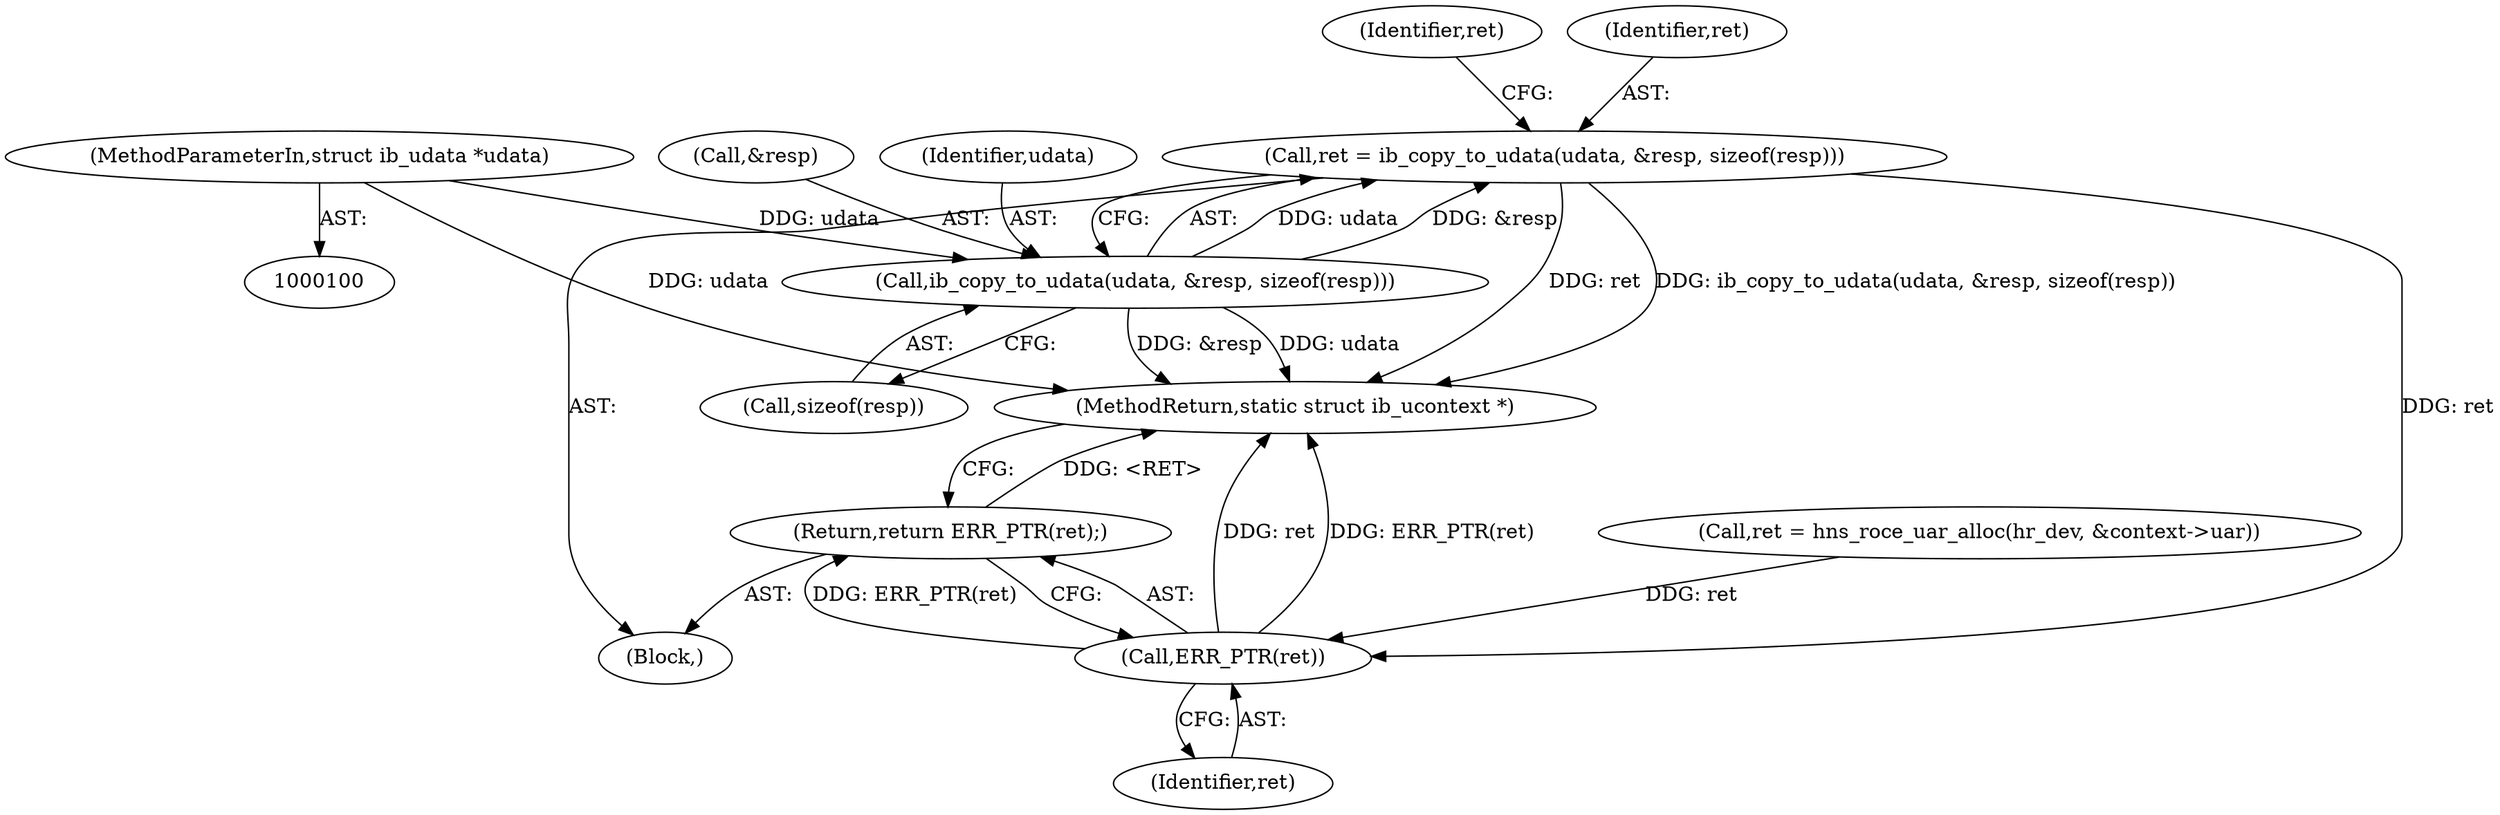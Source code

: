 digraph "0_linux_df7e40425813c50cd252e6f5e348a81ef1acae56@API" {
"1000168" [label="(Call,ret = ib_copy_to_udata(udata, &resp, sizeof(resp)))"];
"1000170" [label="(Call,ib_copy_to_udata(udata, &resp, sizeof(resp)))"];
"1000102" [label="(MethodParameterIn,struct ib_udata *udata)"];
"1000195" [label="(Call,ERR_PTR(ret))"];
"1000194" [label="(Return,return ERR_PTR(ret);)"];
"1000103" [label="(Block,)"];
"1000196" [label="(Identifier,ret)"];
"1000194" [label="(Return,return ERR_PTR(ret);)"];
"1000170" [label="(Call,ib_copy_to_udata(udata, &resp, sizeof(resp)))"];
"1000177" [label="(Identifier,ret)"];
"1000172" [label="(Call,&resp)"];
"1000197" [label="(MethodReturn,static struct ib_ucontext *)"];
"1000195" [label="(Call,ERR_PTR(ret))"];
"1000168" [label="(Call,ret = ib_copy_to_udata(udata, &resp, sizeof(resp)))"];
"1000174" [label="(Call,sizeof(resp))"];
"1000169" [label="(Identifier,ret)"];
"1000102" [label="(MethodParameterIn,struct ib_udata *udata)"];
"1000138" [label="(Call,ret = hns_roce_uar_alloc(hr_dev, &context->uar))"];
"1000171" [label="(Identifier,udata)"];
"1000168" -> "1000103"  [label="AST: "];
"1000168" -> "1000170"  [label="CFG: "];
"1000169" -> "1000168"  [label="AST: "];
"1000170" -> "1000168"  [label="AST: "];
"1000177" -> "1000168"  [label="CFG: "];
"1000168" -> "1000197"  [label="DDG: ret"];
"1000168" -> "1000197"  [label="DDG: ib_copy_to_udata(udata, &resp, sizeof(resp))"];
"1000170" -> "1000168"  [label="DDG: udata"];
"1000170" -> "1000168"  [label="DDG: &resp"];
"1000168" -> "1000195"  [label="DDG: ret"];
"1000170" -> "1000174"  [label="CFG: "];
"1000171" -> "1000170"  [label="AST: "];
"1000172" -> "1000170"  [label="AST: "];
"1000174" -> "1000170"  [label="AST: "];
"1000170" -> "1000197"  [label="DDG: &resp"];
"1000170" -> "1000197"  [label="DDG: udata"];
"1000102" -> "1000170"  [label="DDG: udata"];
"1000102" -> "1000100"  [label="AST: "];
"1000102" -> "1000197"  [label="DDG: udata"];
"1000195" -> "1000194"  [label="AST: "];
"1000195" -> "1000196"  [label="CFG: "];
"1000196" -> "1000195"  [label="AST: "];
"1000194" -> "1000195"  [label="CFG: "];
"1000195" -> "1000197"  [label="DDG: ERR_PTR(ret)"];
"1000195" -> "1000197"  [label="DDG: ret"];
"1000195" -> "1000194"  [label="DDG: ERR_PTR(ret)"];
"1000138" -> "1000195"  [label="DDG: ret"];
"1000194" -> "1000103"  [label="AST: "];
"1000197" -> "1000194"  [label="CFG: "];
"1000194" -> "1000197"  [label="DDG: <RET>"];
}
